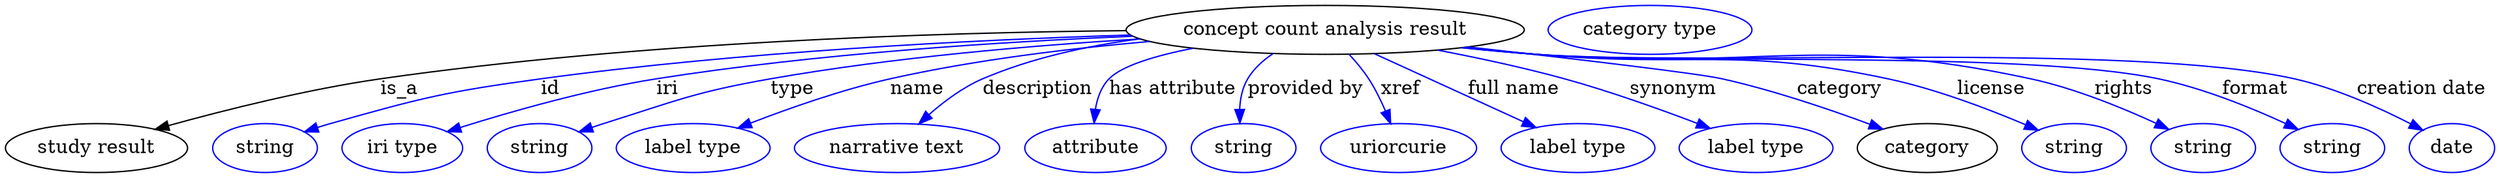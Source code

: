 digraph {
	graph [bb="0,0,1828.1,123"];
	node [label="\N"];
	"concept count analysis result"	[height=0.5,
		label="concept count analysis result",
		pos="967.94,105",
		width=4.0621];
	"study result"	[height=0.5,
		pos="66.944,18",
		width=1.8596];
	"concept count analysis result" -> "study result"	[label=is_a,
		lp="289.94,61.5",
		pos="e,110.13,31.799 821.73,104.4 681.15,102.95 463.03,95.876 275.94,69 222.1,61.265 161.79,46.12 119.85,34.516"];
	id	[color=blue,
		height=0.5,
		label=string,
		pos="189.94,18",
		width=1.0652];
	"concept count analysis result" -> id	[color=blue,
		label=id,
		lp="400.94,61.5",
		pos="e,218.94,29.96 824.96,101.13 708.48,97.395 539.99,88.79 393.94,69 323.72,59.484 306.16,55.205 237.94,36 234.84,35.126 231.64,34.155 \
228.44,33.133",
		style=solid];
	iri	[color=blue,
		height=0.5,
		label="iri type",
		pos="290.94,18",
		width=1.2277];
	"concept count analysis result" -> iri	[color=blue,
		label=iri,
		lp="487.94,61.5",
		pos="e,324.3,30.063 826.82,100.15 728.98,95.956 595.95,87.207 479.94,69 429,61.005 371.96,44.89 334,33.109",
		style=solid];
	type	[color=blue,
		height=0.5,
		label=string,
		pos="391.94,18",
		width=1.0652];
	"concept count analysis result" -> type	[color=blue,
		label=type,
		lp="576.94,61.5",
		pos="e,421.07,29.809 831.95,98.38 752.48,93.587 650.51,84.834 560.94,69 515.28,60.928 464.46,44.892 430.59,33.149",
		style=solid];
	name	[color=blue,
		height=0.5,
		label="label type",
		pos="504.94,18",
		width=1.5707];
	"concept count analysis result" -> name	[color=blue,
		label=name,
		lp="668.94,61.5",
		pos="e,537.79,32.785 838.8,96.466 780.32,91.363 710.63,82.907 648.94,69 613.96,61.112 575.66,47.564 547.36,36.558",
		style=solid];
	description	[color=blue,
		height=0.5,
		label="narrative text",
		pos="654.94,18",
		width=2.0943];
	"concept count analysis result" -> description	[color=blue,
		label=description,
		lp="757.44,61.5",
		pos="e,670.65,35.757 831.44,98.44 793.24,93.327 752.47,84.384 716.94,69 702.65,62.81 688.93,52.386 678.05,42.652",
		style=solid];
	"has attribute"	[color=blue,
		height=0.5,
		label=attribute,
		pos="799.94,18",
		width=1.4443];
	"concept count analysis result" -> "has attribute"	[color=blue,
		label="has attribute",
		lp="855.94,61.5",
		pos="e,798.54,36.441 870.28,91.531 843.06,86.143 818.35,78.777 808.94,69 803.18,63.012 800.44,54.658 799.28,46.492",
		style=solid];
	"provided by"	[color=blue,
		height=0.5,
		label=string,
		pos="907.94,18",
		width=1.0652];
	"concept count analysis result" -> "provided by"	[color=blue,
		label="provided by",
		lp="953.44,61.5",
		pos="e,905.18,36.367 929.47,87.455 922.17,82.567 915.42,76.47 910.94,69 906.95,62.334 905.38,54.228 905.02,46.5",
		style=solid];
	xref	[color=blue,
		height=0.5,
		label=uriorcurie,
		pos="1021.9,18",
		width=1.5887];
	"concept count analysis result" -> xref	[color=blue,
		label=xref,
		lp="1023.4,61.5",
		pos="e,1016.1,35.908 985.42,87.125 990.51,81.651 995.81,75.346 999.94,69 1004.7,61.737 1008.8,53.287 1012.2,45.422",
		style=solid];
	"full name"	[color=blue,
		height=0.5,
		label="label type",
		pos="1153.9,18",
		width=1.5707];
	"concept count analysis result" -> "full name"	[color=blue,
		label="full name",
		lp="1106.4,61.5",
		pos="e,1123,33.152 1004.2,87.409 1035.7,73.03 1081.2,52.253 1113.7,37.374",
		style=solid];
	synonym	[color=blue,
		height=0.5,
		label="label type",
		pos="1284.9,18",
		width=1.5707];
	"concept count analysis result" -> synonym	[color=blue,
		label=synonym,
		lp="1223.9,61.5",
		pos="e,1251.2,32.522 1050.9,90.058 1080.5,84.415 1113.9,77.266 1143.9,69 1177.3,59.815 1214.2,46.641 1241.8,36.121",
		style=solid];
	category	[height=0.5,
		pos="1410.9,18",
		width=1.4263];
	"concept count analysis result" -> category	[color=blue,
		label=category,
		lp="1346.4,61.5",
		pos="e,1378.2,31.966 1072.9,92.459 1149,83.909 1241.7,73.065 1259.9,69 1297.4,60.652 1338.6,46.657 1368.5,35.593",
		style=solid];
	license	[color=blue,
		height=0.5,
		label=string,
		pos="1518.9,18",
		width=1.0652];
	"concept count analysis result" -> license	[color=blue,
		label=license,
		lp="1457.9,61.5",
		pos="e,1492.6,31.152 1070.9,92.132 1088.2,90.295 1106.1,88.509 1122.9,87 1237.9,76.708 1269.1,93.016 1381.9,69 1417.3,61.467 1455.9,46.757 \
1483.1,35.234",
		style=solid];
	rights	[color=blue,
		height=0.5,
		label=string,
		pos="1613.9,18",
		width=1.0652];
	"concept count analysis result" -> rights	[color=blue,
		label=rights,
		lp="1555.4,61.5",
		pos="e,1588.9,31.677 1069.6,91.973 1087.4,90.122 1105.7,88.373 1122.9,87 1284.4,74.165 1328.6,103.12 1486.9,69 1519.6,61.963 1554.8,47.511 \
1579.9,35.947",
		style=solid];
	format	[color=blue,
		height=0.5,
		label=string,
		pos="1708.9,18",
		width=1.0652];
	"concept count analysis result" -> format	[color=blue,
		label=format,
		lp="1652.4,61.5",
		pos="e,1683.7,31.756 1068.7,91.912 1086.8,90.044 1105.4,88.306 1122.9,87 1224.5,79.443 1481.2,89.818 1580.9,69 1613.9,62.125 1649.4,47.657 \
1674.6,36.045",
		style=solid];
	"creation date"	[color=blue,
		height=0.5,
		label=date,
		pos="1796.9,18",
		width=0.86659];
	"concept count analysis result" -> "creation date"	[color=blue,
		label="creation date",
		lp="1774.4,61.5",
		pos="e,1775.5,31.143 1068.3,91.851 1086.5,89.978 1105.3,88.253 1122.9,87 1246.7,78.231 1559.9,96.027 1680.9,69 1711.3,62.228 1743.6,47.626 \
1766.4,35.941",
		style=solid];
	"named thing_category"	[color=blue,
		height=0.5,
		label="category type",
		pos="1206.9,105",
		width=2.0762];
}
